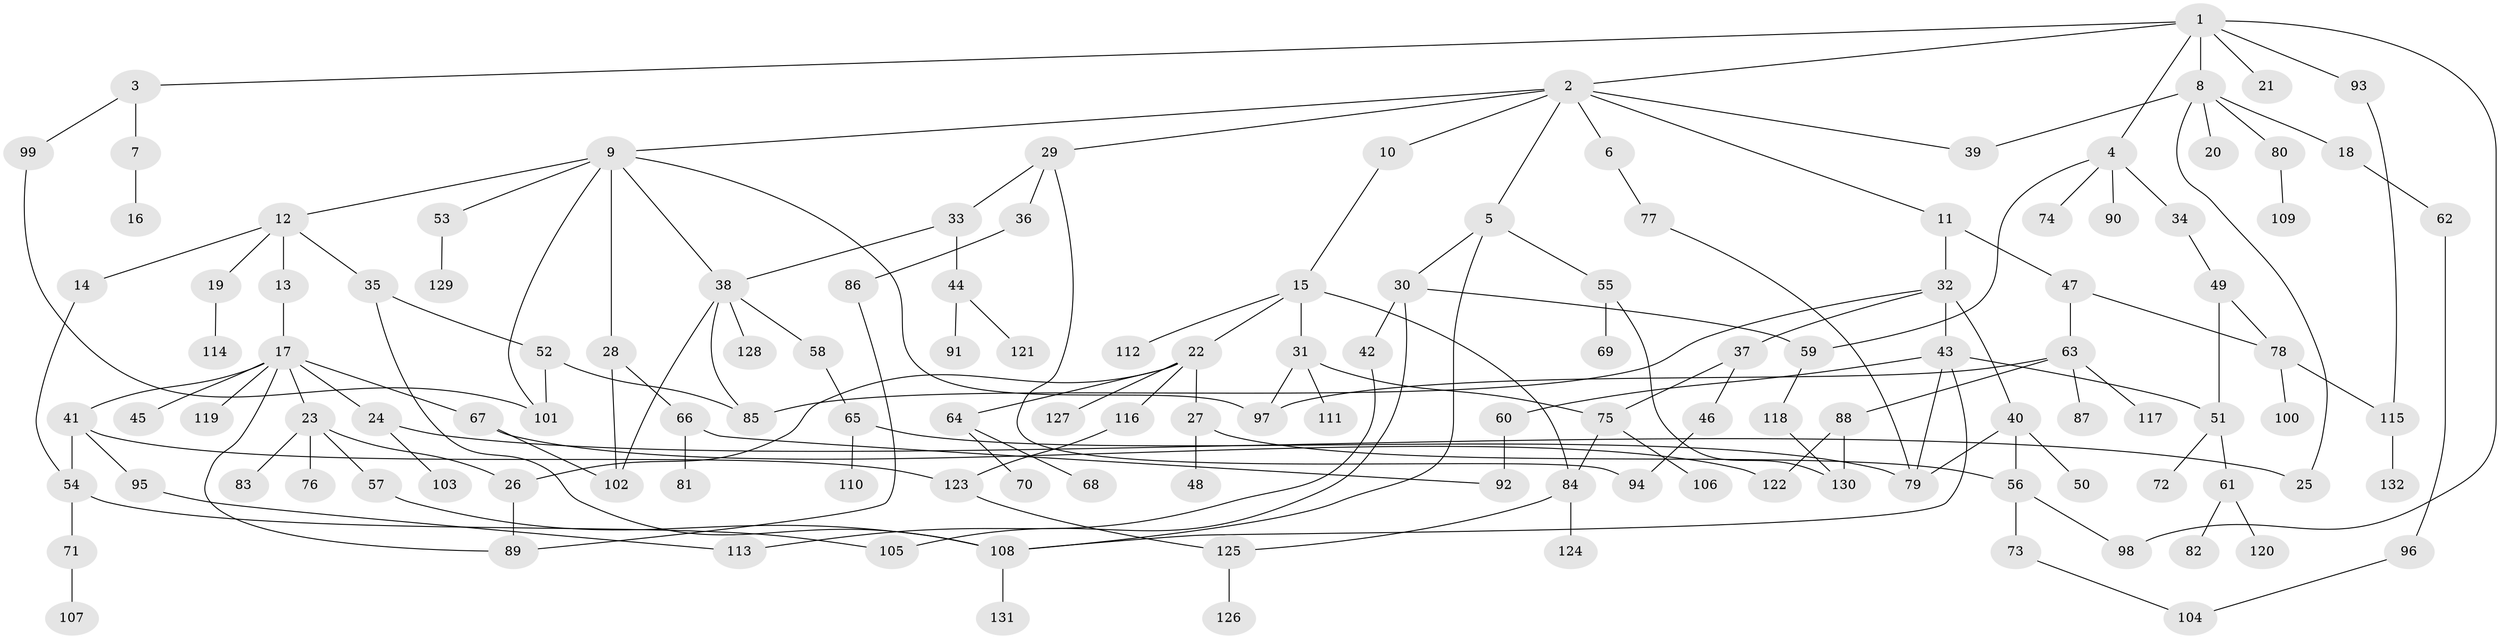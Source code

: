 // coarse degree distribution, {6: 0.05128205128205128, 1: 0.6153846153846154, 3: 0.02564102564102564, 5: 0.05128205128205128, 4: 0.05128205128205128, 7: 0.07692307692307693, 2: 0.07692307692307693, 12: 0.02564102564102564, 10: 0.02564102564102564}
// Generated by graph-tools (version 1.1) at 2025/44/03/04/25 21:44:41]
// undirected, 132 vertices, 170 edges
graph export_dot {
graph [start="1"]
  node [color=gray90,style=filled];
  1;
  2;
  3;
  4;
  5;
  6;
  7;
  8;
  9;
  10;
  11;
  12;
  13;
  14;
  15;
  16;
  17;
  18;
  19;
  20;
  21;
  22;
  23;
  24;
  25;
  26;
  27;
  28;
  29;
  30;
  31;
  32;
  33;
  34;
  35;
  36;
  37;
  38;
  39;
  40;
  41;
  42;
  43;
  44;
  45;
  46;
  47;
  48;
  49;
  50;
  51;
  52;
  53;
  54;
  55;
  56;
  57;
  58;
  59;
  60;
  61;
  62;
  63;
  64;
  65;
  66;
  67;
  68;
  69;
  70;
  71;
  72;
  73;
  74;
  75;
  76;
  77;
  78;
  79;
  80;
  81;
  82;
  83;
  84;
  85;
  86;
  87;
  88;
  89;
  90;
  91;
  92;
  93;
  94;
  95;
  96;
  97;
  98;
  99;
  100;
  101;
  102;
  103;
  104;
  105;
  106;
  107;
  108;
  109;
  110;
  111;
  112;
  113;
  114;
  115;
  116;
  117;
  118;
  119;
  120;
  121;
  122;
  123;
  124;
  125;
  126;
  127;
  128;
  129;
  130;
  131;
  132;
  1 -- 2;
  1 -- 3;
  1 -- 4;
  1 -- 8;
  1 -- 21;
  1 -- 93;
  1 -- 98;
  2 -- 5;
  2 -- 6;
  2 -- 9;
  2 -- 10;
  2 -- 11;
  2 -- 29;
  2 -- 39;
  3 -- 7;
  3 -- 99;
  4 -- 34;
  4 -- 74;
  4 -- 90;
  4 -- 59;
  5 -- 30;
  5 -- 55;
  5 -- 108;
  6 -- 77;
  7 -- 16;
  8 -- 18;
  8 -- 20;
  8 -- 80;
  8 -- 39;
  8 -- 25;
  9 -- 12;
  9 -- 28;
  9 -- 53;
  9 -- 97;
  9 -- 38;
  9 -- 101;
  10 -- 15;
  11 -- 32;
  11 -- 47;
  12 -- 13;
  12 -- 14;
  12 -- 19;
  12 -- 35;
  13 -- 17;
  14 -- 54;
  15 -- 22;
  15 -- 31;
  15 -- 84;
  15 -- 112;
  17 -- 23;
  17 -- 24;
  17 -- 41;
  17 -- 45;
  17 -- 67;
  17 -- 89;
  17 -- 119;
  18 -- 62;
  19 -- 114;
  22 -- 26;
  22 -- 27;
  22 -- 64;
  22 -- 116;
  22 -- 127;
  23 -- 57;
  23 -- 76;
  23 -- 83;
  23 -- 26;
  24 -- 25;
  24 -- 103;
  26 -- 89;
  27 -- 48;
  27 -- 56;
  28 -- 66;
  28 -- 102;
  29 -- 33;
  29 -- 36;
  29 -- 94;
  30 -- 42;
  30 -- 59;
  30 -- 105;
  31 -- 75;
  31 -- 111;
  31 -- 97;
  32 -- 37;
  32 -- 40;
  32 -- 43;
  32 -- 85;
  33 -- 38;
  33 -- 44;
  34 -- 49;
  35 -- 52;
  35 -- 108;
  36 -- 86;
  37 -- 46;
  37 -- 75;
  38 -- 58;
  38 -- 85;
  38 -- 128;
  38 -- 102;
  40 -- 50;
  40 -- 56;
  40 -- 79;
  41 -- 95;
  41 -- 123;
  41 -- 54;
  42 -- 113;
  43 -- 51;
  43 -- 60;
  43 -- 108;
  43 -- 79;
  44 -- 91;
  44 -- 121;
  46 -- 94;
  47 -- 63;
  47 -- 78;
  49 -- 78;
  49 -- 51;
  51 -- 61;
  51 -- 72;
  52 -- 101;
  52 -- 85;
  53 -- 129;
  54 -- 71;
  54 -- 105;
  55 -- 69;
  55 -- 130;
  56 -- 73;
  56 -- 98;
  57 -- 108;
  58 -- 65;
  59 -- 118;
  60 -- 92;
  61 -- 82;
  61 -- 120;
  62 -- 96;
  63 -- 87;
  63 -- 88;
  63 -- 117;
  63 -- 97;
  64 -- 68;
  64 -- 70;
  65 -- 110;
  65 -- 79;
  66 -- 81;
  66 -- 92;
  67 -- 102;
  67 -- 122;
  71 -- 107;
  73 -- 104;
  75 -- 106;
  75 -- 84;
  77 -- 79;
  78 -- 100;
  78 -- 115;
  80 -- 109;
  84 -- 124;
  84 -- 125;
  86 -- 89;
  88 -- 122;
  88 -- 130;
  93 -- 115;
  95 -- 113;
  96 -- 104;
  99 -- 101;
  108 -- 131;
  115 -- 132;
  116 -- 123;
  118 -- 130;
  123 -- 125;
  125 -- 126;
}
